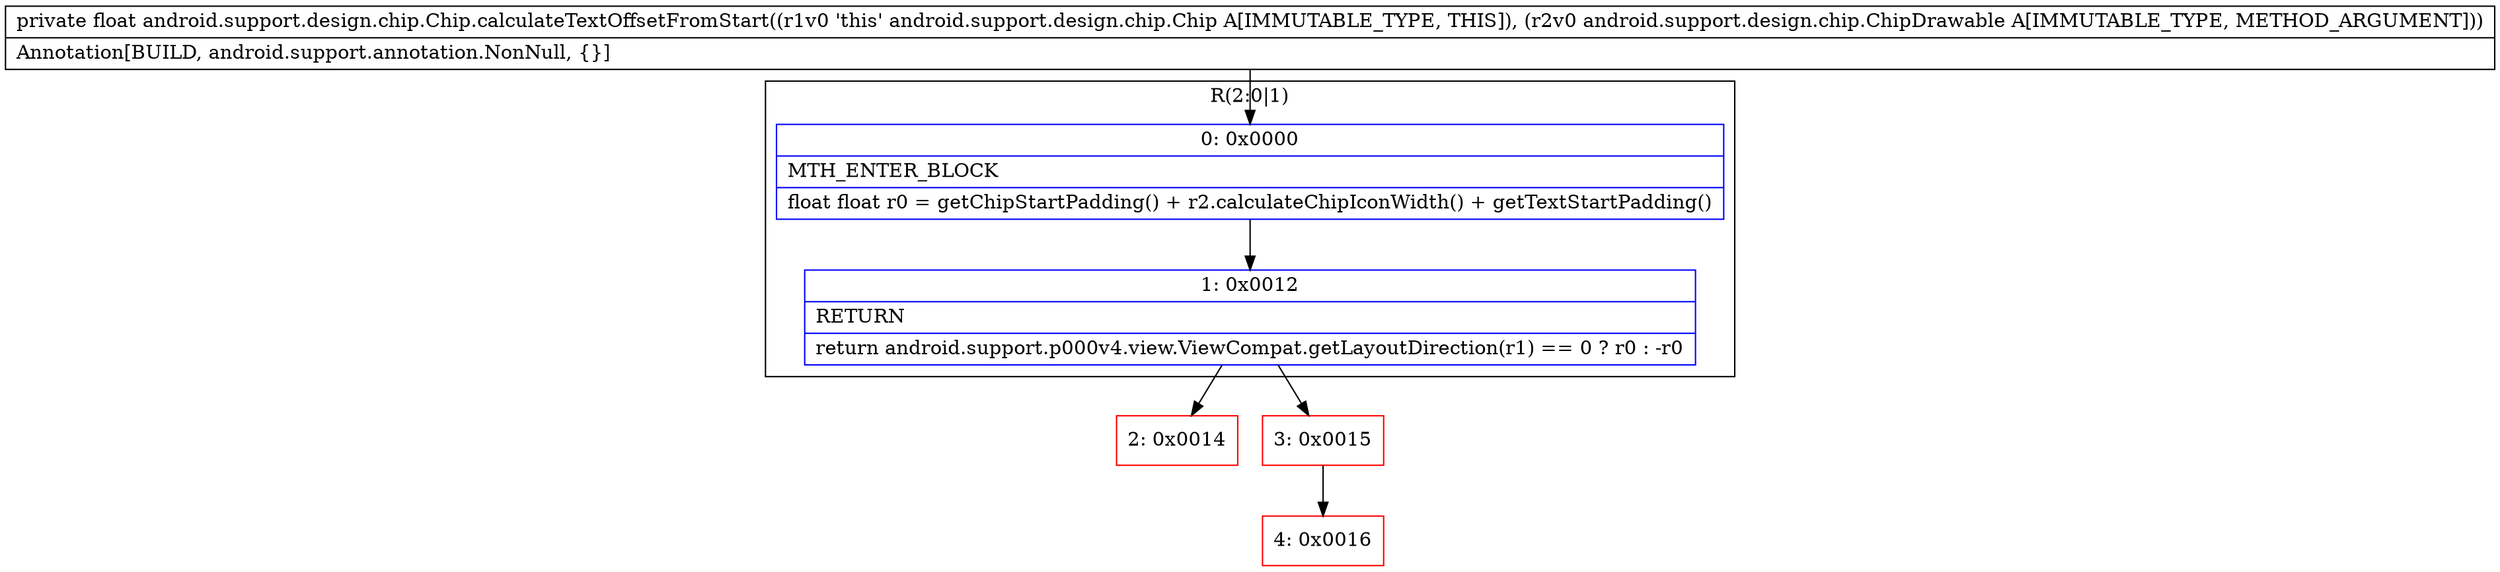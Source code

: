 digraph "CFG forandroid.support.design.chip.Chip.calculateTextOffsetFromStart(Landroid\/support\/design\/chip\/ChipDrawable;)F" {
subgraph cluster_Region_1687425410 {
label = "R(2:0|1)";
node [shape=record,color=blue];
Node_0 [shape=record,label="{0\:\ 0x0000|MTH_ENTER_BLOCK\l|float float r0 = getChipStartPadding() + r2.calculateChipIconWidth() + getTextStartPadding()\l}"];
Node_1 [shape=record,label="{1\:\ 0x0012|RETURN\l|return android.support.p000v4.view.ViewCompat.getLayoutDirection(r1) == 0 ? r0 : \-r0\l}"];
}
Node_2 [shape=record,color=red,label="{2\:\ 0x0014}"];
Node_3 [shape=record,color=red,label="{3\:\ 0x0015}"];
Node_4 [shape=record,color=red,label="{4\:\ 0x0016}"];
MethodNode[shape=record,label="{private float android.support.design.chip.Chip.calculateTextOffsetFromStart((r1v0 'this' android.support.design.chip.Chip A[IMMUTABLE_TYPE, THIS]), (r2v0 android.support.design.chip.ChipDrawable A[IMMUTABLE_TYPE, METHOD_ARGUMENT]))  | Annotation[BUILD, android.support.annotation.NonNull, \{\}]\l}"];
MethodNode -> Node_0;
Node_0 -> Node_1;
Node_1 -> Node_2;
Node_1 -> Node_3;
Node_3 -> Node_4;
}

